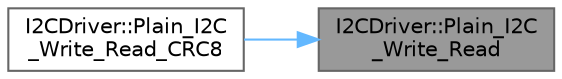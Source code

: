 digraph "I2CDriver::Plain_I2C_Write_Read"
{
 // LATEX_PDF_SIZE
  bgcolor="transparent";
  edge [fontname=Helvetica,fontsize=10,labelfontname=Helvetica,labelfontsize=10];
  node [fontname=Helvetica,fontsize=10,shape=box,height=0.2,width=0.4];
  rankdir="RL";
  Node1 [label="I2CDriver::Plain_I2C\l_Write_Read",height=0.2,width=0.4,color="gray40", fillcolor="grey60", style="filled", fontcolor="black",tooltip=" "];
  Node1 -> Node2 [dir="back",color="steelblue1",style="solid"];
  Node2 [label="I2CDriver::Plain_I2C\l_Write_Read_CRC8",height=0.2,width=0.4,color="grey40", fillcolor="white", style="filled",URL="$class_i2_c_driver.html#a732c5b799a0aecde0d908ee981872572",tooltip=" "];
}
